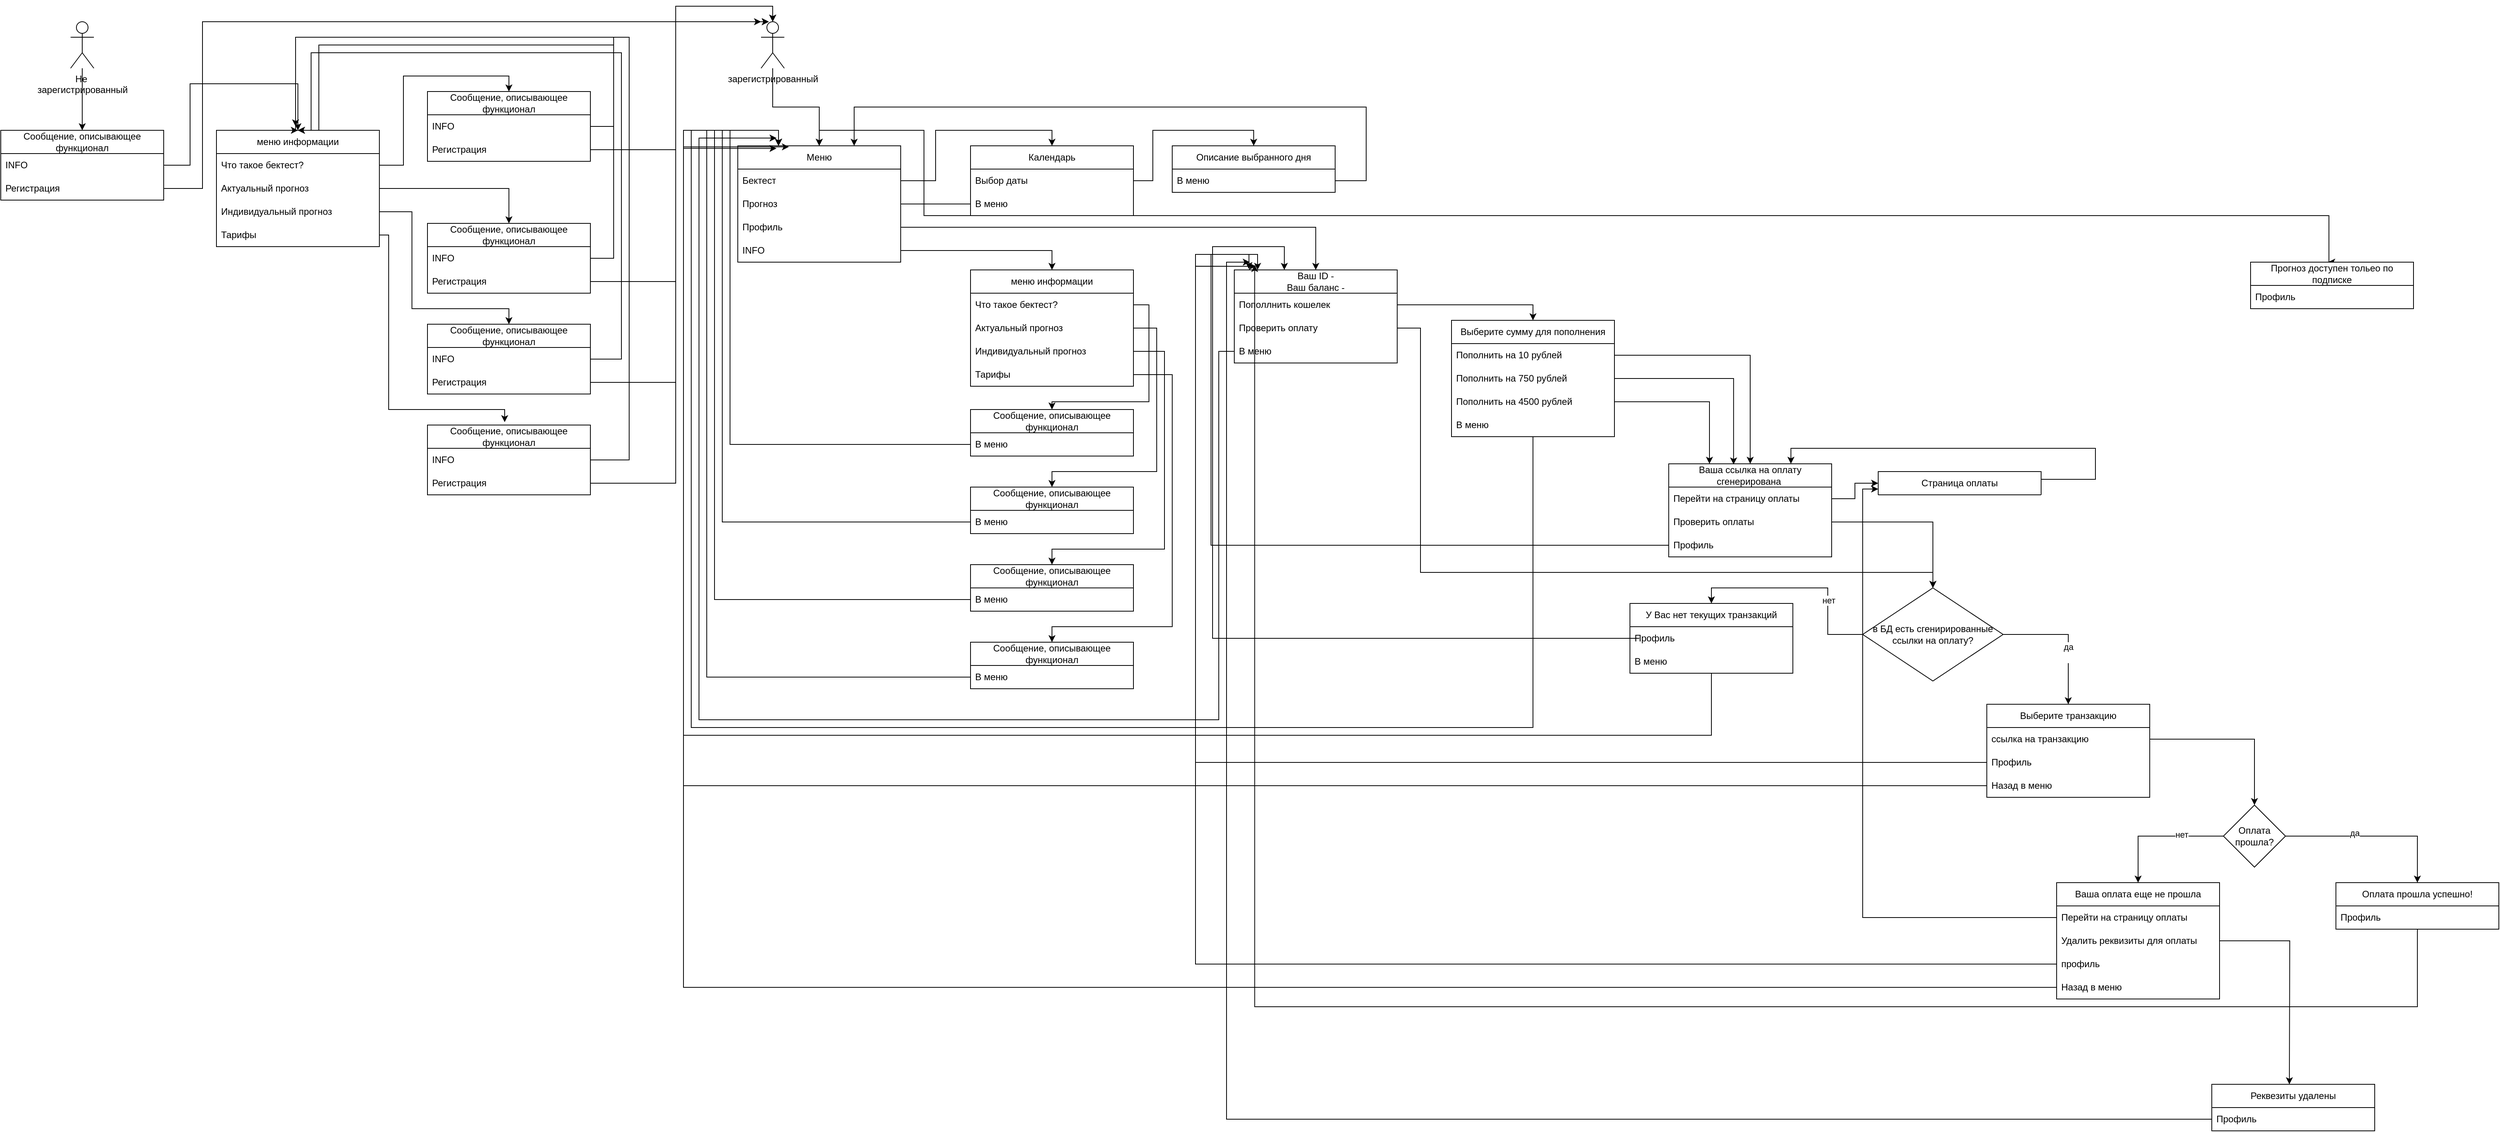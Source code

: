 <mxfile version="24.3.1" type="github" pages="2">
  <diagram name="Страница — 1" id="fpqZEvsvuHDmOJBgVJKt">
    <mxGraphModel dx="1685" dy="933" grid="1" gridSize="10" guides="1" tooltips="1" connect="1" arrows="1" fold="1" page="1" pageScale="1" pageWidth="827" pageHeight="1169" math="0" shadow="0">
      <root>
        <mxCell id="0" />
        <mxCell id="1" parent="0" />
        <mxCell id="6fjVTKOK3ZuIzF7_b7N0-1" value="Сообщение, описывающее функционал" style="swimlane;fontStyle=0;childLayout=stackLayout;horizontal=1;startSize=30;horizontalStack=0;resizeParent=1;resizeParentMax=0;resizeLast=0;collapsible=1;marginBottom=0;whiteSpace=wrap;html=1;" parent="1" vertex="1">
          <mxGeometry x="30" y="170" width="210" height="90" as="geometry">
            <mxRectangle x="40" y="40" width="170" height="40" as="alternateBounds" />
          </mxGeometry>
        </mxCell>
        <mxCell id="6fjVTKOK3ZuIzF7_b7N0-18" value="INFO" style="text;strokeColor=none;fillColor=none;align=left;verticalAlign=middle;spacingLeft=4;spacingRight=4;overflow=hidden;points=[[0,0.5],[1,0.5]];portConstraint=eastwest;rotatable=0;whiteSpace=wrap;html=1;" parent="6fjVTKOK3ZuIzF7_b7N0-1" vertex="1">
          <mxGeometry y="30" width="210" height="30" as="geometry" />
        </mxCell>
        <mxCell id="6fjVTKOK3ZuIzF7_b7N0-22" value="Регистрация" style="text;strokeColor=none;fillColor=none;align=left;verticalAlign=middle;spacingLeft=4;spacingRight=4;overflow=hidden;points=[[0,0.5],[1,0.5]];portConstraint=eastwest;rotatable=0;whiteSpace=wrap;html=1;" parent="6fjVTKOK3ZuIzF7_b7N0-1" vertex="1">
          <mxGeometry y="60" width="210" height="30" as="geometry" />
        </mxCell>
        <mxCell id="6fjVTKOK3ZuIzF7_b7N0-24" value="" style="edgeStyle=orthogonalEdgeStyle;rounded=0;orthogonalLoop=1;jettySize=auto;html=1;entryX=0.5;entryY=0;entryDx=0;entryDy=0;" parent="1" source="6fjVTKOK3ZuIzF7_b7N0-23" target="6fjVTKOK3ZuIzF7_b7N0-1" edge="1">
          <mxGeometry relative="1" as="geometry" />
        </mxCell>
        <mxCell id="6fjVTKOK3ZuIzF7_b7N0-23" value="Не&amp;nbsp;&lt;div&gt;зарегистрированный&lt;/div&gt;" style="shape=umlActor;verticalLabelPosition=bottom;verticalAlign=top;html=1;outlineConnect=0;" parent="1" vertex="1">
          <mxGeometry x="120" y="30" width="30" height="60" as="geometry" />
        </mxCell>
        <mxCell id="6fjVTKOK3ZuIzF7_b7N0-25" value="меню информации" style="swimlane;fontStyle=0;childLayout=stackLayout;horizontal=1;startSize=30;horizontalStack=0;resizeParent=1;resizeParentMax=0;resizeLast=0;collapsible=1;marginBottom=0;whiteSpace=wrap;html=1;" parent="1" vertex="1">
          <mxGeometry x="308" y="170" width="210" height="150" as="geometry">
            <mxRectangle x="40" y="40" width="170" height="40" as="alternateBounds" />
          </mxGeometry>
        </mxCell>
        <mxCell id="6fjVTKOK3ZuIzF7_b7N0-26" value="Что такое бектест?" style="text;strokeColor=none;fillColor=none;align=left;verticalAlign=middle;spacingLeft=4;spacingRight=4;overflow=hidden;points=[[0,0.5],[1,0.5]];portConstraint=eastwest;rotatable=0;whiteSpace=wrap;html=1;" parent="6fjVTKOK3ZuIzF7_b7N0-25" vertex="1">
          <mxGeometry y="30" width="210" height="30" as="geometry" />
        </mxCell>
        <mxCell id="6fjVTKOK3ZuIzF7_b7N0-27" value="Актуальный прогноз" style="text;strokeColor=none;fillColor=none;align=left;verticalAlign=middle;spacingLeft=4;spacingRight=4;overflow=hidden;points=[[0,0.5],[1,0.5]];portConstraint=eastwest;rotatable=0;whiteSpace=wrap;html=1;" parent="6fjVTKOK3ZuIzF7_b7N0-25" vertex="1">
          <mxGeometry y="60" width="210" height="30" as="geometry" />
        </mxCell>
        <mxCell id="6fjVTKOK3ZuIzF7_b7N0-30" value="Индивидуальный прогноз" style="text;strokeColor=none;fillColor=none;align=left;verticalAlign=middle;spacingLeft=4;spacingRight=4;overflow=hidden;points=[[0,0.5],[1,0.5]];portConstraint=eastwest;rotatable=0;whiteSpace=wrap;html=1;" parent="6fjVTKOK3ZuIzF7_b7N0-25" vertex="1">
          <mxGeometry y="90" width="210" height="30" as="geometry" />
        </mxCell>
        <mxCell id="6fjVTKOK3ZuIzF7_b7N0-31" value="Тарифы" style="text;strokeColor=none;fillColor=none;align=left;verticalAlign=middle;spacingLeft=4;spacingRight=4;overflow=hidden;points=[[0,0.5],[1,0.5]];portConstraint=eastwest;rotatable=0;whiteSpace=wrap;html=1;" parent="6fjVTKOK3ZuIzF7_b7N0-25" vertex="1">
          <mxGeometry y="120" width="210" height="30" as="geometry" />
        </mxCell>
        <mxCell id="6fjVTKOK3ZuIzF7_b7N0-29" value="" style="edgeStyle=orthogonalEdgeStyle;rounded=0;orthogonalLoop=1;jettySize=auto;html=1;entryX=0.5;entryY=0;entryDx=0;entryDy=0;" parent="1" source="6fjVTKOK3ZuIzF7_b7N0-18" target="6fjVTKOK3ZuIzF7_b7N0-25" edge="1">
          <mxGeometry relative="1" as="geometry">
            <Array as="points">
              <mxPoint x="274" y="215" />
              <mxPoint x="274" y="110" />
              <mxPoint x="413" y="110" />
            </Array>
          </mxGeometry>
        </mxCell>
        <mxCell id="6fjVTKOK3ZuIzF7_b7N0-32" value="Сообщение, описывающее функционал" style="swimlane;fontStyle=0;childLayout=stackLayout;horizontal=1;startSize=30;horizontalStack=0;resizeParent=1;resizeParentMax=0;resizeLast=0;collapsible=1;marginBottom=0;whiteSpace=wrap;html=1;" parent="1" vertex="1">
          <mxGeometry x="580" y="120" width="210" height="90" as="geometry">
            <mxRectangle x="40" y="40" width="170" height="40" as="alternateBounds" />
          </mxGeometry>
        </mxCell>
        <mxCell id="6fjVTKOK3ZuIzF7_b7N0-54" style="edgeStyle=orthogonalEdgeStyle;rounded=0;orthogonalLoop=1;jettySize=auto;html=1;" parent="6fjVTKOK3ZuIzF7_b7N0-32" source="6fjVTKOK3ZuIzF7_b7N0-33" edge="1">
          <mxGeometry relative="1" as="geometry">
            <mxPoint x="-170" y="45" as="targetPoint" />
            <Array as="points">
              <mxPoint x="240" y="45" />
              <mxPoint x="240" y="-70" />
              <mxPoint x="-170" y="-70" />
            </Array>
          </mxGeometry>
        </mxCell>
        <mxCell id="6fjVTKOK3ZuIzF7_b7N0-33" value="INFO" style="text;strokeColor=none;fillColor=none;align=left;verticalAlign=middle;spacingLeft=4;spacingRight=4;overflow=hidden;points=[[0,0.5],[1,0.5]];portConstraint=eastwest;rotatable=0;whiteSpace=wrap;html=1;" parent="6fjVTKOK3ZuIzF7_b7N0-32" vertex="1">
          <mxGeometry y="30" width="210" height="30" as="geometry" />
        </mxCell>
        <mxCell id="6fjVTKOK3ZuIzF7_b7N0-34" value="Регистрация" style="text;strokeColor=none;fillColor=none;align=left;verticalAlign=middle;spacingLeft=4;spacingRight=4;overflow=hidden;points=[[0,0.5],[1,0.5]];portConstraint=eastwest;rotatable=0;whiteSpace=wrap;html=1;" parent="6fjVTKOK3ZuIzF7_b7N0-32" vertex="1">
          <mxGeometry y="60" width="210" height="30" as="geometry" />
        </mxCell>
        <mxCell id="6fjVTKOK3ZuIzF7_b7N0-35" value="Сообщение, описывающее функционал" style="swimlane;fontStyle=0;childLayout=stackLayout;horizontal=1;startSize=30;horizontalStack=0;resizeParent=1;resizeParentMax=0;resizeLast=0;collapsible=1;marginBottom=0;whiteSpace=wrap;html=1;" parent="1" vertex="1">
          <mxGeometry x="580" y="290" width="210" height="90" as="geometry">
            <mxRectangle x="40" y="40" width="170" height="40" as="alternateBounds" />
          </mxGeometry>
        </mxCell>
        <mxCell id="6fjVTKOK3ZuIzF7_b7N0-36" value="INFO" style="text;strokeColor=none;fillColor=none;align=left;verticalAlign=middle;spacingLeft=4;spacingRight=4;overflow=hidden;points=[[0,0.5],[1,0.5]];portConstraint=eastwest;rotatable=0;whiteSpace=wrap;html=1;" parent="6fjVTKOK3ZuIzF7_b7N0-35" vertex="1">
          <mxGeometry y="30" width="210" height="30" as="geometry" />
        </mxCell>
        <mxCell id="6fjVTKOK3ZuIzF7_b7N0-37" value="Регистрация" style="text;strokeColor=none;fillColor=none;align=left;verticalAlign=middle;spacingLeft=4;spacingRight=4;overflow=hidden;points=[[0,0.5],[1,0.5]];portConstraint=eastwest;rotatable=0;whiteSpace=wrap;html=1;" parent="6fjVTKOK3ZuIzF7_b7N0-35" vertex="1">
          <mxGeometry y="60" width="210" height="30" as="geometry" />
        </mxCell>
        <mxCell id="6fjVTKOK3ZuIzF7_b7N0-38" value="Сообщение, описывающее функционал" style="swimlane;fontStyle=0;childLayout=stackLayout;horizontal=1;startSize=30;horizontalStack=0;resizeParent=1;resizeParentMax=0;resizeLast=0;collapsible=1;marginBottom=0;whiteSpace=wrap;html=1;" parent="1" vertex="1">
          <mxGeometry x="580" y="420" width="210" height="90" as="geometry">
            <mxRectangle x="40" y="40" width="170" height="40" as="alternateBounds" />
          </mxGeometry>
        </mxCell>
        <mxCell id="6fjVTKOK3ZuIzF7_b7N0-39" value="INFO" style="text;strokeColor=none;fillColor=none;align=left;verticalAlign=middle;spacingLeft=4;spacingRight=4;overflow=hidden;points=[[0,0.5],[1,0.5]];portConstraint=eastwest;rotatable=0;whiteSpace=wrap;html=1;" parent="6fjVTKOK3ZuIzF7_b7N0-38" vertex="1">
          <mxGeometry y="30" width="210" height="30" as="geometry" />
        </mxCell>
        <mxCell id="6fjVTKOK3ZuIzF7_b7N0-60" style="edgeStyle=orthogonalEdgeStyle;rounded=0;orthogonalLoop=1;jettySize=auto;html=1;" parent="6fjVTKOK3ZuIzF7_b7N0-38" source="6fjVTKOK3ZuIzF7_b7N0-40" edge="1">
          <mxGeometry relative="1" as="geometry">
            <mxPoint x="440" y="-390" as="targetPoint" />
            <Array as="points">
              <mxPoint x="320" y="75" />
              <mxPoint x="320" y="-390" />
            </Array>
          </mxGeometry>
        </mxCell>
        <mxCell id="6fjVTKOK3ZuIzF7_b7N0-40" value="Регистрация" style="text;strokeColor=none;fillColor=none;align=left;verticalAlign=middle;spacingLeft=4;spacingRight=4;overflow=hidden;points=[[0,0.5],[1,0.5]];portConstraint=eastwest;rotatable=0;whiteSpace=wrap;html=1;" parent="6fjVTKOK3ZuIzF7_b7N0-38" vertex="1">
          <mxGeometry y="60" width="210" height="30" as="geometry" />
        </mxCell>
        <mxCell id="6fjVTKOK3ZuIzF7_b7N0-41" value="Сообщение, описывающее функционал" style="swimlane;fontStyle=0;childLayout=stackLayout;horizontal=1;startSize=30;horizontalStack=0;resizeParent=1;resizeParentMax=0;resizeLast=0;collapsible=1;marginBottom=0;whiteSpace=wrap;html=1;" parent="1" vertex="1">
          <mxGeometry x="580" y="550" width="210" height="90" as="geometry">
            <mxRectangle x="40" y="40" width="170" height="40" as="alternateBounds" />
          </mxGeometry>
        </mxCell>
        <mxCell id="6fjVTKOK3ZuIzF7_b7N0-42" value="INFO" style="text;strokeColor=none;fillColor=none;align=left;verticalAlign=middle;spacingLeft=4;spacingRight=4;overflow=hidden;points=[[0,0.5],[1,0.5]];portConstraint=eastwest;rotatable=0;whiteSpace=wrap;html=1;" parent="6fjVTKOK3ZuIzF7_b7N0-41" vertex="1">
          <mxGeometry y="30" width="210" height="30" as="geometry" />
        </mxCell>
        <mxCell id="6fjVTKOK3ZuIzF7_b7N0-61" style="edgeStyle=orthogonalEdgeStyle;rounded=0;orthogonalLoop=1;jettySize=auto;html=1;" parent="6fjVTKOK3ZuIzF7_b7N0-41" source="6fjVTKOK3ZuIzF7_b7N0-43" edge="1">
          <mxGeometry relative="1" as="geometry">
            <mxPoint x="440" y="-520" as="targetPoint" />
            <Array as="points">
              <mxPoint x="320" y="75" />
              <mxPoint x="320" y="-520" />
            </Array>
          </mxGeometry>
        </mxCell>
        <mxCell id="6fjVTKOK3ZuIzF7_b7N0-43" value="Регистрация" style="text;strokeColor=none;fillColor=none;align=left;verticalAlign=middle;spacingLeft=4;spacingRight=4;overflow=hidden;points=[[0,0.5],[1,0.5]];portConstraint=eastwest;rotatable=0;whiteSpace=wrap;html=1;" parent="6fjVTKOK3ZuIzF7_b7N0-41" vertex="1">
          <mxGeometry y="60" width="210" height="30" as="geometry" />
        </mxCell>
        <mxCell id="6fjVTKOK3ZuIzF7_b7N0-44" value="" style="edgeStyle=orthogonalEdgeStyle;rounded=0;orthogonalLoop=1;jettySize=auto;html=1;entryX=0.5;entryY=0;entryDx=0;entryDy=0;" parent="1" source="6fjVTKOK3ZuIzF7_b7N0-26" target="6fjVTKOK3ZuIzF7_b7N0-32" edge="1">
          <mxGeometry relative="1" as="geometry" />
        </mxCell>
        <mxCell id="6fjVTKOK3ZuIzF7_b7N0-45" value="" style="edgeStyle=orthogonalEdgeStyle;rounded=0;orthogonalLoop=1;jettySize=auto;html=1;entryX=0.5;entryY=0;entryDx=0;entryDy=0;" parent="1" source="6fjVTKOK3ZuIzF7_b7N0-27" target="6fjVTKOK3ZuIzF7_b7N0-35" edge="1">
          <mxGeometry relative="1" as="geometry" />
        </mxCell>
        <mxCell id="6fjVTKOK3ZuIzF7_b7N0-46" style="edgeStyle=orthogonalEdgeStyle;rounded=0;orthogonalLoop=1;jettySize=auto;html=1;entryX=0.5;entryY=0;entryDx=0;entryDy=0;" parent="1" source="6fjVTKOK3ZuIzF7_b7N0-30" target="6fjVTKOK3ZuIzF7_b7N0-38" edge="1">
          <mxGeometry relative="1" as="geometry">
            <Array as="points">
              <mxPoint x="560" y="275" />
              <mxPoint x="560" y="400" />
              <mxPoint x="685" y="400" />
            </Array>
          </mxGeometry>
        </mxCell>
        <mxCell id="6fjVTKOK3ZuIzF7_b7N0-47" value="" style="edgeStyle=orthogonalEdgeStyle;rounded=0;orthogonalLoop=1;jettySize=auto;html=1;entryX=0.474;entryY=-0.041;entryDx=0;entryDy=0;entryPerimeter=0;" parent="1" source="6fjVTKOK3ZuIzF7_b7N0-31" target="6fjVTKOK3ZuIzF7_b7N0-41" edge="1">
          <mxGeometry relative="1" as="geometry">
            <Array as="points">
              <mxPoint x="530" y="305" />
              <mxPoint x="530" y="530" />
              <mxPoint x="680" y="530" />
            </Array>
          </mxGeometry>
        </mxCell>
        <mxCell id="6fjVTKOK3ZuIzF7_b7N0-49" style="edgeStyle=orthogonalEdgeStyle;rounded=0;orthogonalLoop=1;jettySize=auto;html=1;entryX=0.5;entryY=0;entryDx=0;entryDy=0;" parent="1" source="6fjVTKOK3ZuIzF7_b7N0-42" target="6fjVTKOK3ZuIzF7_b7N0-25" edge="1">
          <mxGeometry relative="1" as="geometry">
            <mxPoint x="410" y="160" as="targetPoint" />
            <Array as="points">
              <mxPoint x="840" y="595" />
              <mxPoint x="840" y="50" />
              <mxPoint x="410" y="50" />
              <mxPoint x="410" y="170" />
            </Array>
          </mxGeometry>
        </mxCell>
        <mxCell id="6fjVTKOK3ZuIzF7_b7N0-50" style="edgeStyle=orthogonalEdgeStyle;rounded=0;orthogonalLoop=1;jettySize=auto;html=1;entryX=0.5;entryY=0;entryDx=0;entryDy=0;exitX=1;exitY=0.5;exitDx=0;exitDy=0;" parent="1" source="6fjVTKOK3ZuIzF7_b7N0-39" target="6fjVTKOK3ZuIzF7_b7N0-25" edge="1">
          <mxGeometry relative="1" as="geometry">
            <Array as="points">
              <mxPoint x="830" y="465" />
              <mxPoint x="830" y="70" />
              <mxPoint x="430" y="70" />
              <mxPoint x="430" y="170" />
            </Array>
          </mxGeometry>
        </mxCell>
        <mxCell id="6fjVTKOK3ZuIzF7_b7N0-52" style="edgeStyle=orthogonalEdgeStyle;rounded=0;orthogonalLoop=1;jettySize=auto;html=1;entryX=0.5;entryY=0;entryDx=0;entryDy=0;" parent="1" source="6fjVTKOK3ZuIzF7_b7N0-36" target="6fjVTKOK3ZuIzF7_b7N0-25" edge="1">
          <mxGeometry relative="1" as="geometry">
            <Array as="points">
              <mxPoint x="820" y="335" />
              <mxPoint x="820" y="60" />
              <mxPoint x="440" y="60" />
              <mxPoint x="440" y="170" />
            </Array>
          </mxGeometry>
        </mxCell>
        <mxCell id="6fjVTKOK3ZuIzF7_b7N0-66" style="edgeStyle=orthogonalEdgeStyle;rounded=0;orthogonalLoop=1;jettySize=auto;html=1;entryX=0.5;entryY=0;entryDx=0;entryDy=0;" parent="1" source="6fjVTKOK3ZuIzF7_b7N0-55" target="6fjVTKOK3ZuIzF7_b7N0-62" edge="1">
          <mxGeometry relative="1" as="geometry">
            <mxPoint x="1085" y="90" as="sourcePoint" />
          </mxGeometry>
        </mxCell>
        <mxCell id="6fjVTKOK3ZuIzF7_b7N0-55" value="&lt;div&gt;зарегистрированный&lt;/div&gt;" style="shape=umlActor;verticalLabelPosition=bottom;verticalAlign=top;html=1;outlineConnect=0;" parent="1" vertex="1">
          <mxGeometry x="1010" y="30" width="30" height="60" as="geometry" />
        </mxCell>
        <mxCell id="6fjVTKOK3ZuIzF7_b7N0-57" style="edgeStyle=orthogonalEdgeStyle;rounded=0;orthogonalLoop=1;jettySize=auto;html=1;entryX=0.5;entryY=0;entryDx=0;entryDy=0;entryPerimeter=0;" parent="1" source="6fjVTKOK3ZuIzF7_b7N0-34" target="6fjVTKOK3ZuIzF7_b7N0-55" edge="1">
          <mxGeometry relative="1" as="geometry" />
        </mxCell>
        <mxCell id="6fjVTKOK3ZuIzF7_b7N0-58" style="edgeStyle=orthogonalEdgeStyle;rounded=0;orthogonalLoop=1;jettySize=auto;html=1;" parent="1" source="6fjVTKOK3ZuIzF7_b7N0-22" target="6fjVTKOK3ZuIzF7_b7N0-55" edge="1">
          <mxGeometry relative="1" as="geometry">
            <Array as="points">
              <mxPoint x="290" y="245" />
              <mxPoint x="290" y="30" />
            </Array>
          </mxGeometry>
        </mxCell>
        <mxCell id="6fjVTKOK3ZuIzF7_b7N0-59" style="edgeStyle=orthogonalEdgeStyle;rounded=0;orthogonalLoop=1;jettySize=auto;html=1;entryX=0.5;entryY=0;entryDx=0;entryDy=0;entryPerimeter=0;" parent="1" source="6fjVTKOK3ZuIzF7_b7N0-37" target="6fjVTKOK3ZuIzF7_b7N0-55" edge="1">
          <mxGeometry relative="1" as="geometry" />
        </mxCell>
        <mxCell id="6fjVTKOK3ZuIzF7_b7N0-62" value="Меню" style="swimlane;fontStyle=0;childLayout=stackLayout;horizontal=1;startSize=30;horizontalStack=0;resizeParent=1;resizeParentMax=0;resizeLast=0;collapsible=1;marginBottom=0;whiteSpace=wrap;html=1;" parent="1" vertex="1">
          <mxGeometry x="980" y="190" width="210" height="150" as="geometry">
            <mxRectangle x="40" y="40" width="170" height="40" as="alternateBounds" />
          </mxGeometry>
        </mxCell>
        <mxCell id="6fjVTKOK3ZuIzF7_b7N0-64" value="Бектест" style="text;strokeColor=none;fillColor=none;align=left;verticalAlign=middle;spacingLeft=4;spacingRight=4;overflow=hidden;points=[[0,0.5],[1,0.5]];portConstraint=eastwest;rotatable=0;whiteSpace=wrap;html=1;" parent="6fjVTKOK3ZuIzF7_b7N0-62" vertex="1">
          <mxGeometry y="30" width="210" height="30" as="geometry" />
        </mxCell>
        <mxCell id="6fjVTKOK3ZuIzF7_b7N0-185" style="edgeStyle=orthogonalEdgeStyle;rounded=0;orthogonalLoop=1;jettySize=auto;html=1;exitX=1;exitY=0.5;exitDx=0;exitDy=0;" parent="6fjVTKOK3ZuIzF7_b7N0-62" source="6fjVTKOK3ZuIzF7_b7N0-65" edge="1">
          <mxGeometry relative="1" as="geometry">
            <mxPoint x="2050" y="150" as="targetPoint" />
            <mxPoint x="230" y="80" as="sourcePoint" />
            <Array as="points">
              <mxPoint x="240" y="75" />
              <mxPoint x="240" y="90" />
              <mxPoint x="2051" y="90" />
              <mxPoint x="2051" y="150" />
            </Array>
          </mxGeometry>
        </mxCell>
        <mxCell id="6fjVTKOK3ZuIzF7_b7N0-65" value="Прогноз" style="text;strokeColor=none;fillColor=none;align=left;verticalAlign=middle;spacingLeft=4;spacingRight=4;overflow=hidden;points=[[0,0.5],[1,0.5]];portConstraint=eastwest;rotatable=0;whiteSpace=wrap;html=1;" parent="6fjVTKOK3ZuIzF7_b7N0-62" vertex="1">
          <mxGeometry y="60" width="210" height="30" as="geometry" />
        </mxCell>
        <mxCell id="6fjVTKOK3ZuIzF7_b7N0-67" value="Профиль" style="text;strokeColor=none;fillColor=none;align=left;verticalAlign=middle;spacingLeft=4;spacingRight=4;overflow=hidden;points=[[0,0.5],[1,0.5]];portConstraint=eastwest;rotatable=0;whiteSpace=wrap;html=1;" parent="6fjVTKOK3ZuIzF7_b7N0-62" vertex="1">
          <mxGeometry y="90" width="210" height="30" as="geometry" />
        </mxCell>
        <mxCell id="6fjVTKOK3ZuIzF7_b7N0-68" value="INFO" style="text;strokeColor=none;fillColor=none;align=left;verticalAlign=middle;spacingLeft=4;spacingRight=4;overflow=hidden;points=[[0,0.5],[1,0.5]];portConstraint=eastwest;rotatable=0;whiteSpace=wrap;html=1;" parent="6fjVTKOK3ZuIzF7_b7N0-62" vertex="1">
          <mxGeometry y="120" width="210" height="30" as="geometry" />
        </mxCell>
        <mxCell id="6fjVTKOK3ZuIzF7_b7N0-69" value="Календарь" style="swimlane;fontStyle=0;childLayout=stackLayout;horizontal=1;startSize=30;horizontalStack=0;resizeParent=1;resizeParentMax=0;resizeLast=0;collapsible=1;marginBottom=0;whiteSpace=wrap;html=1;" parent="1" vertex="1">
          <mxGeometry x="1280" y="190" width="210" height="90" as="geometry">
            <mxRectangle x="40" y="40" width="170" height="40" as="alternateBounds" />
          </mxGeometry>
        </mxCell>
        <mxCell id="6fjVTKOK3ZuIzF7_b7N0-70" value="Выбор даты" style="text;strokeColor=none;fillColor=none;align=left;verticalAlign=middle;spacingLeft=4;spacingRight=4;overflow=hidden;points=[[0,0.5],[1,0.5]];portConstraint=eastwest;rotatable=0;whiteSpace=wrap;html=1;" parent="6fjVTKOK3ZuIzF7_b7N0-69" vertex="1">
          <mxGeometry y="30" width="210" height="30" as="geometry" />
        </mxCell>
        <mxCell id="6fjVTKOK3ZuIzF7_b7N0-76" value="В меню" style="text;strokeColor=none;fillColor=none;align=left;verticalAlign=middle;spacingLeft=4;spacingRight=4;overflow=hidden;points=[[0,0.5],[1,0.5]];portConstraint=eastwest;rotatable=0;whiteSpace=wrap;html=1;" parent="6fjVTKOK3ZuIzF7_b7N0-69" vertex="1">
          <mxGeometry y="60" width="210" height="30" as="geometry" />
        </mxCell>
        <mxCell id="6fjVTKOK3ZuIzF7_b7N0-74" value="Описание выбранного дня" style="swimlane;fontStyle=0;childLayout=stackLayout;horizontal=1;startSize=30;horizontalStack=0;resizeParent=1;resizeParentMax=0;resizeLast=0;collapsible=1;marginBottom=0;whiteSpace=wrap;html=1;" parent="1" vertex="1">
          <mxGeometry x="1540" y="190" width="210" height="60" as="geometry">
            <mxRectangle x="40" y="40" width="170" height="40" as="alternateBounds" />
          </mxGeometry>
        </mxCell>
        <mxCell id="6fjVTKOK3ZuIzF7_b7N0-75" value="В меню" style="text;strokeColor=none;fillColor=none;align=left;verticalAlign=middle;spacingLeft=4;spacingRight=4;overflow=hidden;points=[[0,0.5],[1,0.5]];portConstraint=eastwest;rotatable=0;whiteSpace=wrap;html=1;" parent="6fjVTKOK3ZuIzF7_b7N0-74" vertex="1">
          <mxGeometry y="30" width="210" height="30" as="geometry" />
        </mxCell>
        <mxCell id="6fjVTKOK3ZuIzF7_b7N0-77" style="edgeStyle=orthogonalEdgeStyle;rounded=0;orthogonalLoop=1;jettySize=auto;html=1;entryX=0.5;entryY=0;entryDx=0;entryDy=0;" parent="1" source="6fjVTKOK3ZuIzF7_b7N0-64" target="6fjVTKOK3ZuIzF7_b7N0-69" edge="1">
          <mxGeometry relative="1" as="geometry" />
        </mxCell>
        <mxCell id="6fjVTKOK3ZuIzF7_b7N0-78" style="edgeStyle=orthogonalEdgeStyle;rounded=0;orthogonalLoop=1;jettySize=auto;html=1;entryX=0.5;entryY=0;entryDx=0;entryDy=0;" parent="1" source="6fjVTKOK3ZuIzF7_b7N0-70" target="6fjVTKOK3ZuIzF7_b7N0-74" edge="1">
          <mxGeometry relative="1" as="geometry" />
        </mxCell>
        <mxCell id="6fjVTKOK3ZuIzF7_b7N0-79" style="edgeStyle=orthogonalEdgeStyle;rounded=0;orthogonalLoop=1;jettySize=auto;html=1;entryX=0.5;entryY=0;entryDx=0;entryDy=0;" parent="1" source="6fjVTKOK3ZuIzF7_b7N0-76" target="6fjVTKOK3ZuIzF7_b7N0-62" edge="1">
          <mxGeometry relative="1" as="geometry">
            <Array as="points">
              <mxPoint x="1220" y="265" />
              <mxPoint x="1220" y="170" />
              <mxPoint x="1085" y="170" />
            </Array>
          </mxGeometry>
        </mxCell>
        <mxCell id="6fjVTKOK3ZuIzF7_b7N0-80" style="edgeStyle=orthogonalEdgeStyle;rounded=0;orthogonalLoop=1;jettySize=auto;html=1;" parent="1" source="6fjVTKOK3ZuIzF7_b7N0-75" edge="1">
          <mxGeometry relative="1" as="geometry">
            <mxPoint x="1130" y="190" as="targetPoint" />
            <Array as="points">
              <mxPoint x="1790" y="235" />
              <mxPoint x="1790" y="140" />
              <mxPoint x="1130" y="140" />
              <mxPoint x="1130" y="190" />
            </Array>
          </mxGeometry>
        </mxCell>
        <mxCell id="6fjVTKOK3ZuIzF7_b7N0-81" value="меню информации" style="swimlane;fontStyle=0;childLayout=stackLayout;horizontal=1;startSize=30;horizontalStack=0;resizeParent=1;resizeParentMax=0;resizeLast=0;collapsible=1;marginBottom=0;whiteSpace=wrap;html=1;" parent="1" vertex="1">
          <mxGeometry x="1280" y="350" width="210" height="150" as="geometry">
            <mxRectangle x="40" y="40" width="170" height="40" as="alternateBounds" />
          </mxGeometry>
        </mxCell>
        <mxCell id="6fjVTKOK3ZuIzF7_b7N0-82" value="Что такое бектест?" style="text;strokeColor=none;fillColor=none;align=left;verticalAlign=middle;spacingLeft=4;spacingRight=4;overflow=hidden;points=[[0,0.5],[1,0.5]];portConstraint=eastwest;rotatable=0;whiteSpace=wrap;html=1;" parent="6fjVTKOK3ZuIzF7_b7N0-81" vertex="1">
          <mxGeometry y="30" width="210" height="30" as="geometry" />
        </mxCell>
        <mxCell id="6fjVTKOK3ZuIzF7_b7N0-83" value="Актуальный прогноз" style="text;strokeColor=none;fillColor=none;align=left;verticalAlign=middle;spacingLeft=4;spacingRight=4;overflow=hidden;points=[[0,0.5],[1,0.5]];portConstraint=eastwest;rotatable=0;whiteSpace=wrap;html=1;" parent="6fjVTKOK3ZuIzF7_b7N0-81" vertex="1">
          <mxGeometry y="60" width="210" height="30" as="geometry" />
        </mxCell>
        <mxCell id="6fjVTKOK3ZuIzF7_b7N0-84" value="Индивидуальный прогноз" style="text;strokeColor=none;fillColor=none;align=left;verticalAlign=middle;spacingLeft=4;spacingRight=4;overflow=hidden;points=[[0,0.5],[1,0.5]];portConstraint=eastwest;rotatable=0;whiteSpace=wrap;html=1;" parent="6fjVTKOK3ZuIzF7_b7N0-81" vertex="1">
          <mxGeometry y="90" width="210" height="30" as="geometry" />
        </mxCell>
        <mxCell id="6fjVTKOK3ZuIzF7_b7N0-85" value="Тарифы" style="text;strokeColor=none;fillColor=none;align=left;verticalAlign=middle;spacingLeft=4;spacingRight=4;overflow=hidden;points=[[0,0.5],[1,0.5]];portConstraint=eastwest;rotatable=0;whiteSpace=wrap;html=1;" parent="6fjVTKOK3ZuIzF7_b7N0-81" vertex="1">
          <mxGeometry y="120" width="210" height="30" as="geometry" />
        </mxCell>
        <mxCell id="6fjVTKOK3ZuIzF7_b7N0-86" style="edgeStyle=orthogonalEdgeStyle;rounded=0;orthogonalLoop=1;jettySize=auto;html=1;entryX=0.5;entryY=0;entryDx=0;entryDy=0;" parent="1" source="6fjVTKOK3ZuIzF7_b7N0-68" target="6fjVTKOK3ZuIzF7_b7N0-81" edge="1">
          <mxGeometry relative="1" as="geometry" />
        </mxCell>
        <mxCell id="6fjVTKOK3ZuIzF7_b7N0-87" value="Сообщение, описывающее функционал" style="swimlane;fontStyle=0;childLayout=stackLayout;horizontal=1;startSize=30;horizontalStack=0;resizeParent=1;resizeParentMax=0;resizeLast=0;collapsible=1;marginBottom=0;whiteSpace=wrap;html=1;" parent="1" vertex="1">
          <mxGeometry x="1280" y="530" width="210" height="60" as="geometry">
            <mxRectangle x="40" y="40" width="170" height="40" as="alternateBounds" />
          </mxGeometry>
        </mxCell>
        <mxCell id="6fjVTKOK3ZuIzF7_b7N0-89" value="В меню" style="text;strokeColor=none;fillColor=none;align=left;verticalAlign=middle;spacingLeft=4;spacingRight=4;overflow=hidden;points=[[0,0.5],[1,0.5]];portConstraint=eastwest;rotatable=0;whiteSpace=wrap;html=1;" parent="6fjVTKOK3ZuIzF7_b7N0-87" vertex="1">
          <mxGeometry y="30" width="210" height="30" as="geometry" />
        </mxCell>
        <mxCell id="6fjVTKOK3ZuIzF7_b7N0-91" value="Сообщение, описывающее функционал" style="swimlane;fontStyle=0;childLayout=stackLayout;horizontal=1;startSize=30;horizontalStack=0;resizeParent=1;resizeParentMax=0;resizeLast=0;collapsible=1;marginBottom=0;whiteSpace=wrap;html=1;" parent="1" vertex="1">
          <mxGeometry x="1280" y="630" width="210" height="60" as="geometry">
            <mxRectangle x="40" y="40" width="170" height="40" as="alternateBounds" />
          </mxGeometry>
        </mxCell>
        <mxCell id="6fjVTKOK3ZuIzF7_b7N0-92" value="В меню" style="text;strokeColor=none;fillColor=none;align=left;verticalAlign=middle;spacingLeft=4;spacingRight=4;overflow=hidden;points=[[0,0.5],[1,0.5]];portConstraint=eastwest;rotatable=0;whiteSpace=wrap;html=1;" parent="6fjVTKOK3ZuIzF7_b7N0-91" vertex="1">
          <mxGeometry y="30" width="210" height="30" as="geometry" />
        </mxCell>
        <mxCell id="6fjVTKOK3ZuIzF7_b7N0-94" value="Сообщение, описывающее функционал" style="swimlane;fontStyle=0;childLayout=stackLayout;horizontal=1;startSize=30;horizontalStack=0;resizeParent=1;resizeParentMax=0;resizeLast=0;collapsible=1;marginBottom=0;whiteSpace=wrap;html=1;" parent="1" vertex="1">
          <mxGeometry x="1280" y="730" width="210" height="60" as="geometry">
            <mxRectangle x="40" y="40" width="170" height="40" as="alternateBounds" />
          </mxGeometry>
        </mxCell>
        <mxCell id="6fjVTKOK3ZuIzF7_b7N0-95" value="В меню" style="text;strokeColor=none;fillColor=none;align=left;verticalAlign=middle;spacingLeft=4;spacingRight=4;overflow=hidden;points=[[0,0.5],[1,0.5]];portConstraint=eastwest;rotatable=0;whiteSpace=wrap;html=1;" parent="6fjVTKOK3ZuIzF7_b7N0-94" vertex="1">
          <mxGeometry y="30" width="210" height="30" as="geometry" />
        </mxCell>
        <mxCell id="6fjVTKOK3ZuIzF7_b7N0-98" value="Сообщение, описывающее функционал" style="swimlane;fontStyle=0;childLayout=stackLayout;horizontal=1;startSize=30;horizontalStack=0;resizeParent=1;resizeParentMax=0;resizeLast=0;collapsible=1;marginBottom=0;whiteSpace=wrap;html=1;" parent="1" vertex="1">
          <mxGeometry x="1280" y="830" width="210" height="60" as="geometry">
            <mxRectangle x="40" y="40" width="170" height="40" as="alternateBounds" />
          </mxGeometry>
        </mxCell>
        <mxCell id="6fjVTKOK3ZuIzF7_b7N0-99" value="В меню" style="text;strokeColor=none;fillColor=none;align=left;verticalAlign=middle;spacingLeft=4;spacingRight=4;overflow=hidden;points=[[0,0.5],[1,0.5]];portConstraint=eastwest;rotatable=0;whiteSpace=wrap;html=1;" parent="6fjVTKOK3ZuIzF7_b7N0-98" vertex="1">
          <mxGeometry y="30" width="210" height="30" as="geometry" />
        </mxCell>
        <mxCell id="6fjVTKOK3ZuIzF7_b7N0-102" style="edgeStyle=orthogonalEdgeStyle;rounded=0;orthogonalLoop=1;jettySize=auto;html=1;entryX=0.5;entryY=0;entryDx=0;entryDy=0;" parent="1" source="6fjVTKOK3ZuIzF7_b7N0-82" target="6fjVTKOK3ZuIzF7_b7N0-87" edge="1">
          <mxGeometry relative="1" as="geometry">
            <Array as="points">
              <mxPoint x="1510" y="395" />
              <mxPoint x="1510" y="520" />
              <mxPoint x="1385" y="520" />
            </Array>
          </mxGeometry>
        </mxCell>
        <mxCell id="6fjVTKOK3ZuIzF7_b7N0-103" style="edgeStyle=orthogonalEdgeStyle;rounded=0;orthogonalLoop=1;jettySize=auto;html=1;entryX=0.5;entryY=0;entryDx=0;entryDy=0;" parent="1" source="6fjVTKOK3ZuIzF7_b7N0-83" target="6fjVTKOK3ZuIzF7_b7N0-91" edge="1">
          <mxGeometry relative="1" as="geometry">
            <Array as="points">
              <mxPoint x="1520" y="425" />
              <mxPoint x="1520" y="610" />
              <mxPoint x="1385" y="610" />
            </Array>
          </mxGeometry>
        </mxCell>
        <mxCell id="6fjVTKOK3ZuIzF7_b7N0-104" style="edgeStyle=orthogonalEdgeStyle;rounded=0;orthogonalLoop=1;jettySize=auto;html=1;entryX=0.5;entryY=0;entryDx=0;entryDy=0;" parent="1" source="6fjVTKOK3ZuIzF7_b7N0-84" target="6fjVTKOK3ZuIzF7_b7N0-94" edge="1">
          <mxGeometry relative="1" as="geometry">
            <Array as="points">
              <mxPoint x="1530" y="455" />
              <mxPoint x="1530" y="710" />
              <mxPoint x="1385" y="710" />
            </Array>
          </mxGeometry>
        </mxCell>
        <mxCell id="6fjVTKOK3ZuIzF7_b7N0-105" style="edgeStyle=orthogonalEdgeStyle;rounded=0;orthogonalLoop=1;jettySize=auto;html=1;entryX=0.5;entryY=0;entryDx=0;entryDy=0;" parent="1" source="6fjVTKOK3ZuIzF7_b7N0-85" target="6fjVTKOK3ZuIzF7_b7N0-98" edge="1">
          <mxGeometry relative="1" as="geometry">
            <Array as="points">
              <mxPoint x="1540" y="485" />
              <mxPoint x="1540" y="810" />
              <mxPoint x="1385" y="810" />
            </Array>
          </mxGeometry>
        </mxCell>
        <mxCell id="6fjVTKOK3ZuIzF7_b7N0-106" style="edgeStyle=orthogonalEdgeStyle;rounded=0;orthogonalLoop=1;jettySize=auto;html=1;entryX=0.25;entryY=0;entryDx=0;entryDy=0;" parent="1" source="6fjVTKOK3ZuIzF7_b7N0-99" target="6fjVTKOK3ZuIzF7_b7N0-62" edge="1">
          <mxGeometry relative="1" as="geometry">
            <Array as="points">
              <mxPoint x="940" y="875" />
              <mxPoint x="940" y="170" />
              <mxPoint x="1033" y="170" />
            </Array>
          </mxGeometry>
        </mxCell>
        <mxCell id="6fjVTKOK3ZuIzF7_b7N0-107" style="edgeStyle=orthogonalEdgeStyle;rounded=0;orthogonalLoop=1;jettySize=auto;html=1;entryX=0.25;entryY=0;entryDx=0;entryDy=0;" parent="1" source="6fjVTKOK3ZuIzF7_b7N0-95" target="6fjVTKOK3ZuIzF7_b7N0-62" edge="1">
          <mxGeometry relative="1" as="geometry">
            <Array as="points">
              <mxPoint x="950" y="775" />
              <mxPoint x="950" y="170" />
              <mxPoint x="1033" y="170" />
            </Array>
          </mxGeometry>
        </mxCell>
        <mxCell id="6fjVTKOK3ZuIzF7_b7N0-108" style="edgeStyle=orthogonalEdgeStyle;rounded=0;orthogonalLoop=1;jettySize=auto;html=1;entryX=0.25;entryY=0;entryDx=0;entryDy=0;" parent="1" source="6fjVTKOK3ZuIzF7_b7N0-92" target="6fjVTKOK3ZuIzF7_b7N0-62" edge="1">
          <mxGeometry relative="1" as="geometry">
            <Array as="points">
              <mxPoint x="960" y="675" />
              <mxPoint x="960" y="170" />
              <mxPoint x="1033" y="170" />
            </Array>
          </mxGeometry>
        </mxCell>
        <mxCell id="6fjVTKOK3ZuIzF7_b7N0-109" style="edgeStyle=orthogonalEdgeStyle;rounded=0;orthogonalLoop=1;jettySize=auto;html=1;entryX=0.25;entryY=0;entryDx=0;entryDy=0;" parent="1" source="6fjVTKOK3ZuIzF7_b7N0-89" target="6fjVTKOK3ZuIzF7_b7N0-62" edge="1">
          <mxGeometry relative="1" as="geometry">
            <Array as="points">
              <mxPoint x="970" y="575" />
              <mxPoint x="970" y="170" />
              <mxPoint x="1033" y="170" />
            </Array>
          </mxGeometry>
        </mxCell>
        <mxCell id="6fjVTKOK3ZuIzF7_b7N0-110" value="Ваш ID -&lt;br&gt;Ваш баланс -" style="swimlane;fontStyle=0;childLayout=stackLayout;horizontal=1;startSize=30;horizontalStack=0;resizeParent=1;resizeParentMax=0;resizeLast=0;collapsible=1;marginBottom=0;whiteSpace=wrap;html=1;" parent="1" vertex="1">
          <mxGeometry x="1620" y="350" width="210" height="120" as="geometry">
            <mxRectangle x="40" y="40" width="170" height="40" as="alternateBounds" />
          </mxGeometry>
        </mxCell>
        <mxCell id="6fjVTKOK3ZuIzF7_b7N0-111" value="Пополлнить кошелек" style="text;strokeColor=none;fillColor=none;align=left;verticalAlign=middle;spacingLeft=4;spacingRight=4;overflow=hidden;points=[[0,0.5],[1,0.5]];portConstraint=eastwest;rotatable=0;whiteSpace=wrap;html=1;" parent="6fjVTKOK3ZuIzF7_b7N0-110" vertex="1">
          <mxGeometry y="30" width="210" height="30" as="geometry" />
        </mxCell>
        <mxCell id="6fjVTKOK3ZuIzF7_b7N0-113" value="Проверить оплату" style="text;strokeColor=none;fillColor=none;align=left;verticalAlign=middle;spacingLeft=4;spacingRight=4;overflow=hidden;points=[[0,0.5],[1,0.5]];portConstraint=eastwest;rotatable=0;whiteSpace=wrap;html=1;" parent="6fjVTKOK3ZuIzF7_b7N0-110" vertex="1">
          <mxGeometry y="60" width="210" height="30" as="geometry" />
        </mxCell>
        <mxCell id="6fjVTKOK3ZuIzF7_b7N0-116" style="edgeStyle=orthogonalEdgeStyle;rounded=0;orthogonalLoop=1;jettySize=auto;html=1;exitX=0;exitY=0.5;exitDx=0;exitDy=0;" parent="6fjVTKOK3ZuIzF7_b7N0-110" source="6fjVTKOK3ZuIzF7_b7N0-114" edge="1">
          <mxGeometry relative="1" as="geometry">
            <mxPoint x="-590" y="-170" as="targetPoint" />
            <Array as="points">
              <mxPoint x="-20" y="105" />
              <mxPoint x="-20" y="580" />
              <mxPoint x="-690" y="580" />
              <mxPoint x="-690" y="-170" />
            </Array>
          </mxGeometry>
        </mxCell>
        <mxCell id="6fjVTKOK3ZuIzF7_b7N0-114" value="В меню" style="text;strokeColor=none;fillColor=none;align=left;verticalAlign=middle;spacingLeft=4;spacingRight=4;overflow=hidden;points=[[0,0.5],[1,0.5]];portConstraint=eastwest;rotatable=0;whiteSpace=wrap;html=1;" parent="6fjVTKOK3ZuIzF7_b7N0-110" vertex="1">
          <mxGeometry y="90" width="210" height="30" as="geometry" />
        </mxCell>
        <mxCell id="6fjVTKOK3ZuIzF7_b7N0-115" style="edgeStyle=orthogonalEdgeStyle;rounded=0;orthogonalLoop=1;jettySize=auto;html=1;entryX=0.5;entryY=0;entryDx=0;entryDy=0;" parent="1" source="6fjVTKOK3ZuIzF7_b7N0-67" target="6fjVTKOK3ZuIzF7_b7N0-110" edge="1">
          <mxGeometry relative="1" as="geometry" />
        </mxCell>
        <mxCell id="6fjVTKOK3ZuIzF7_b7N0-117" value="Выберите сумму для пополнения" style="swimlane;fontStyle=0;childLayout=stackLayout;horizontal=1;startSize=30;horizontalStack=0;resizeParent=1;resizeParentMax=0;resizeLast=0;collapsible=1;marginBottom=0;whiteSpace=wrap;html=1;" parent="1" vertex="1">
          <mxGeometry x="1900" y="415" width="210" height="150" as="geometry">
            <mxRectangle x="40" y="40" width="170" height="40" as="alternateBounds" />
          </mxGeometry>
        </mxCell>
        <mxCell id="6fjVTKOK3ZuIzF7_b7N0-118" value="Пополнить на 10 рублей" style="text;strokeColor=none;fillColor=none;align=left;verticalAlign=middle;spacingLeft=4;spacingRight=4;overflow=hidden;points=[[0,0.5],[1,0.5]];portConstraint=eastwest;rotatable=0;whiteSpace=wrap;html=1;" parent="6fjVTKOK3ZuIzF7_b7N0-117" vertex="1">
          <mxGeometry y="30" width="210" height="30" as="geometry" />
        </mxCell>
        <mxCell id="6fjVTKOK3ZuIzF7_b7N0-119" value="Пополнить на 750 рублей" style="text;strokeColor=none;fillColor=none;align=left;verticalAlign=middle;spacingLeft=4;spacingRight=4;overflow=hidden;points=[[0,0.5],[1,0.5]];portConstraint=eastwest;rotatable=0;whiteSpace=wrap;html=1;" parent="6fjVTKOK3ZuIzF7_b7N0-117" vertex="1">
          <mxGeometry y="60" width="210" height="30" as="geometry" />
        </mxCell>
        <mxCell id="6fjVTKOK3ZuIzF7_b7N0-121" value="Пополнить на 4500 рублей" style="text;strokeColor=none;fillColor=none;align=left;verticalAlign=middle;spacingLeft=4;spacingRight=4;overflow=hidden;points=[[0,0.5],[1,0.5]];portConstraint=eastwest;rotatable=0;whiteSpace=wrap;html=1;" parent="6fjVTKOK3ZuIzF7_b7N0-117" vertex="1">
          <mxGeometry y="90" width="210" height="30" as="geometry" />
        </mxCell>
        <mxCell id="6fjVTKOK3ZuIzF7_b7N0-123" value="В меню" style="text;strokeColor=none;fillColor=none;align=left;verticalAlign=middle;spacingLeft=4;spacingRight=4;overflow=hidden;points=[[0,0.5],[1,0.5]];portConstraint=eastwest;rotatable=0;whiteSpace=wrap;html=1;" parent="6fjVTKOK3ZuIzF7_b7N0-117" vertex="1">
          <mxGeometry y="120" width="210" height="30" as="geometry" />
        </mxCell>
        <mxCell id="6fjVTKOK3ZuIzF7_b7N0-122" style="edgeStyle=orthogonalEdgeStyle;rounded=0;orthogonalLoop=1;jettySize=auto;html=1;entryX=0.5;entryY=0;entryDx=0;entryDy=0;" parent="1" source="6fjVTKOK3ZuIzF7_b7N0-111" target="6fjVTKOK3ZuIzF7_b7N0-117" edge="1">
          <mxGeometry relative="1" as="geometry" />
        </mxCell>
        <mxCell id="6fjVTKOK3ZuIzF7_b7N0-124" style="edgeStyle=orthogonalEdgeStyle;rounded=0;orthogonalLoop=1;jettySize=auto;html=1;entryX=0.25;entryY=0;entryDx=0;entryDy=0;" parent="1" source="6fjVTKOK3ZuIzF7_b7N0-123" target="6fjVTKOK3ZuIzF7_b7N0-62" edge="1">
          <mxGeometry relative="1" as="geometry">
            <Array as="points">
              <mxPoint x="2005" y="940" />
              <mxPoint x="920" y="940" />
              <mxPoint x="920" y="170" />
              <mxPoint x="1032" y="170" />
            </Array>
          </mxGeometry>
        </mxCell>
        <mxCell id="6fjVTKOK3ZuIzF7_b7N0-125" value="Ваша ссылка на оплату сгенерирована&amp;nbsp;" style="swimlane;fontStyle=0;childLayout=stackLayout;horizontal=1;startSize=30;horizontalStack=0;resizeParent=1;resizeParentMax=0;resizeLast=0;collapsible=1;marginBottom=0;whiteSpace=wrap;html=1;" parent="1" vertex="1">
          <mxGeometry x="2180" y="600" width="210" height="120" as="geometry">
            <mxRectangle x="40" y="40" width="170" height="40" as="alternateBounds" />
          </mxGeometry>
        </mxCell>
        <mxCell id="6fjVTKOK3ZuIzF7_b7N0-126" value="Перейти на страницу оплаты" style="text;strokeColor=none;fillColor=none;align=left;verticalAlign=middle;spacingLeft=4;spacingRight=4;overflow=hidden;points=[[0,0.5],[1,0.5]];portConstraint=eastwest;rotatable=0;whiteSpace=wrap;html=1;" parent="6fjVTKOK3ZuIzF7_b7N0-125" vertex="1">
          <mxGeometry y="30" width="210" height="30" as="geometry" />
        </mxCell>
        <mxCell id="6fjVTKOK3ZuIzF7_b7N0-127" value="Проверить оплаты" style="text;strokeColor=none;fillColor=none;align=left;verticalAlign=middle;spacingLeft=4;spacingRight=4;overflow=hidden;points=[[0,0.5],[1,0.5]];portConstraint=eastwest;rotatable=0;whiteSpace=wrap;html=1;" parent="6fjVTKOK3ZuIzF7_b7N0-125" vertex="1">
          <mxGeometry y="60" width="210" height="30" as="geometry" />
        </mxCell>
        <mxCell id="6fjVTKOK3ZuIzF7_b7N0-128" value="Профиль" style="text;strokeColor=none;fillColor=none;align=left;verticalAlign=middle;spacingLeft=4;spacingRight=4;overflow=hidden;points=[[0,0.5],[1,0.5]];portConstraint=eastwest;rotatable=0;whiteSpace=wrap;html=1;" parent="6fjVTKOK3ZuIzF7_b7N0-125" vertex="1">
          <mxGeometry y="90" width="210" height="30" as="geometry" />
        </mxCell>
        <mxCell id="6fjVTKOK3ZuIzF7_b7N0-130" style="edgeStyle=orthogonalEdgeStyle;rounded=0;orthogonalLoop=1;jettySize=auto;html=1;entryX=0.5;entryY=0;entryDx=0;entryDy=0;" parent="1" source="6fjVTKOK3ZuIzF7_b7N0-118" target="6fjVTKOK3ZuIzF7_b7N0-125" edge="1">
          <mxGeometry relative="1" as="geometry" />
        </mxCell>
        <mxCell id="6fjVTKOK3ZuIzF7_b7N0-131" style="edgeStyle=orthogonalEdgeStyle;rounded=0;orthogonalLoop=1;jettySize=auto;html=1;entryX=0.398;entryY=0.007;entryDx=0;entryDy=0;entryPerimeter=0;" parent="1" source="6fjVTKOK3ZuIzF7_b7N0-119" target="6fjVTKOK3ZuIzF7_b7N0-125" edge="1">
          <mxGeometry relative="1" as="geometry" />
        </mxCell>
        <mxCell id="6fjVTKOK3ZuIzF7_b7N0-132" style="edgeStyle=orthogonalEdgeStyle;rounded=0;orthogonalLoop=1;jettySize=auto;html=1;entryX=0.25;entryY=0;entryDx=0;entryDy=0;" parent="1" source="6fjVTKOK3ZuIzF7_b7N0-121" target="6fjVTKOK3ZuIzF7_b7N0-125" edge="1">
          <mxGeometry relative="1" as="geometry">
            <Array as="points">
              <mxPoint x="2232" y="520" />
            </Array>
          </mxGeometry>
        </mxCell>
        <mxCell id="6fjVTKOK3ZuIzF7_b7N0-133" style="edgeStyle=orthogonalEdgeStyle;rounded=0;orthogonalLoop=1;jettySize=auto;html=1;entryX=0.143;entryY=0;entryDx=0;entryDy=0;entryPerimeter=0;" parent="1" source="6fjVTKOK3ZuIzF7_b7N0-128" target="6fjVTKOK3ZuIzF7_b7N0-110" edge="1">
          <mxGeometry relative="1" as="geometry">
            <Array as="points">
              <mxPoint x="1590" y="705" />
              <mxPoint x="1590" y="330" />
              <mxPoint x="1650" y="330" />
            </Array>
          </mxGeometry>
        </mxCell>
        <mxCell id="6fjVTKOK3ZuIzF7_b7N0-139" style="edgeStyle=orthogonalEdgeStyle;rounded=0;orthogonalLoop=1;jettySize=auto;html=1;entryX=0.75;entryY=0;entryDx=0;entryDy=0;exitX=1;exitY=0.5;exitDx=0;exitDy=0;" parent="1" source="6fjVTKOK3ZuIzF7_b7N0-134" target="6fjVTKOK3ZuIzF7_b7N0-125" edge="1">
          <mxGeometry relative="1" as="geometry">
            <Array as="points">
              <mxPoint x="2660" y="620" />
              <mxPoint x="2730" y="620" />
              <mxPoint x="2730" y="580" />
              <mxPoint x="2338" y="580" />
            </Array>
          </mxGeometry>
        </mxCell>
        <mxCell id="6fjVTKOK3ZuIzF7_b7N0-134" value="Страница оплаты" style="swimlane;fontStyle=0;childLayout=stackLayout;horizontal=1;startSize=30;horizontalStack=0;resizeParent=1;resizeParentMax=0;resizeLast=0;collapsible=1;marginBottom=0;whiteSpace=wrap;html=1;" parent="1" vertex="1">
          <mxGeometry x="2450" y="610" width="210" height="30" as="geometry">
            <mxRectangle x="40" y="40" width="170" height="40" as="alternateBounds" />
          </mxGeometry>
        </mxCell>
        <mxCell id="6fjVTKOK3ZuIzF7_b7N0-138" style="edgeStyle=orthogonalEdgeStyle;rounded=0;orthogonalLoop=1;jettySize=auto;html=1;" parent="1" source="6fjVTKOK3ZuIzF7_b7N0-126" target="6fjVTKOK3ZuIzF7_b7N0-134" edge="1">
          <mxGeometry relative="1" as="geometry" />
        </mxCell>
        <mxCell id="6fjVTKOK3ZuIzF7_b7N0-140" value="Выберите транзакцию" style="swimlane;fontStyle=0;childLayout=stackLayout;horizontal=1;startSize=30;horizontalStack=0;resizeParent=1;resizeParentMax=0;resizeLast=0;collapsible=1;marginBottom=0;whiteSpace=wrap;html=1;" parent="1" vertex="1">
          <mxGeometry x="2590" y="910" width="210" height="120" as="geometry">
            <mxRectangle x="40" y="40" width="170" height="40" as="alternateBounds" />
          </mxGeometry>
        </mxCell>
        <mxCell id="6fjVTKOK3ZuIzF7_b7N0-141" value="ссылка на транзакцию" style="text;strokeColor=none;fillColor=none;align=left;verticalAlign=middle;spacingLeft=4;spacingRight=4;overflow=hidden;points=[[0,0.5],[1,0.5]];portConstraint=eastwest;rotatable=0;whiteSpace=wrap;html=1;" parent="6fjVTKOK3ZuIzF7_b7N0-140" vertex="1">
          <mxGeometry y="30" width="210" height="30" as="geometry" />
        </mxCell>
        <mxCell id="6fjVTKOK3ZuIzF7_b7N0-142" value="Профиль" style="text;strokeColor=none;fillColor=none;align=left;verticalAlign=middle;spacingLeft=4;spacingRight=4;overflow=hidden;points=[[0,0.5],[1,0.5]];portConstraint=eastwest;rotatable=0;whiteSpace=wrap;html=1;" parent="6fjVTKOK3ZuIzF7_b7N0-140" vertex="1">
          <mxGeometry y="60" width="210" height="30" as="geometry" />
        </mxCell>
        <mxCell id="6fjVTKOK3ZuIzF7_b7N0-143" value="Назад в меню" style="text;strokeColor=none;fillColor=none;align=left;verticalAlign=middle;spacingLeft=4;spacingRight=4;overflow=hidden;points=[[0,0.5],[1,0.5]];portConstraint=eastwest;rotatable=0;whiteSpace=wrap;html=1;" parent="6fjVTKOK3ZuIzF7_b7N0-140" vertex="1">
          <mxGeometry y="90" width="210" height="30" as="geometry" />
        </mxCell>
        <mxCell id="6fjVTKOK3ZuIzF7_b7N0-144" style="edgeStyle=orthogonalEdgeStyle;rounded=0;orthogonalLoop=1;jettySize=auto;html=1;entryX=0.5;entryY=0;entryDx=0;entryDy=0;" parent="1" source="6fjVTKOK3ZuIzF7_b7N0-127" target="6fjVTKOK3ZuIzF7_b7N0-145" edge="1">
          <mxGeometry relative="1" as="geometry" />
        </mxCell>
        <mxCell id="6fjVTKOK3ZuIzF7_b7N0-152" style="edgeStyle=orthogonalEdgeStyle;rounded=0;orthogonalLoop=1;jettySize=auto;html=1;entryX=0.5;entryY=0;entryDx=0;entryDy=0;" parent="1" source="6fjVTKOK3ZuIzF7_b7N0-145" target="6fjVTKOK3ZuIzF7_b7N0-148" edge="1">
          <mxGeometry relative="1" as="geometry" />
        </mxCell>
        <mxCell id="6fjVTKOK3ZuIzF7_b7N0-153" value="нет" style="edgeLabel;html=1;align=center;verticalAlign=middle;resizable=0;points=[];" parent="6fjVTKOK3ZuIzF7_b7N0-152" vertex="1" connectable="0">
          <mxGeometry x="-0.345" y="-1" relative="1" as="geometry">
            <mxPoint y="1" as="offset" />
          </mxGeometry>
        </mxCell>
        <mxCell id="6fjVTKOK3ZuIzF7_b7N0-155" style="edgeStyle=orthogonalEdgeStyle;rounded=0;orthogonalLoop=1;jettySize=auto;html=1;exitX=1;exitY=0.5;exitDx=0;exitDy=0;entryX=0.5;entryY=0;entryDx=0;entryDy=0;" parent="1" source="6fjVTKOK3ZuIzF7_b7N0-145" target="6fjVTKOK3ZuIzF7_b7N0-140" edge="1">
          <mxGeometry relative="1" as="geometry" />
        </mxCell>
        <mxCell id="6fjVTKOK3ZuIzF7_b7N0-156" value="да&lt;div&gt;&lt;br&gt;&lt;/div&gt;" style="edgeLabel;html=1;align=center;verticalAlign=middle;resizable=0;points=[];" parent="6fjVTKOK3ZuIzF7_b7N0-155" vertex="1" connectable="0">
          <mxGeometry x="0.232" relative="1" as="geometry">
            <mxPoint as="offset" />
          </mxGeometry>
        </mxCell>
        <mxCell id="6fjVTKOK3ZuIzF7_b7N0-145" value="в БД есть сгенирированные ссылки на оплату?" style="rhombus;whiteSpace=wrap;html=1;" parent="1" vertex="1">
          <mxGeometry x="2430" y="760" width="181" height="120" as="geometry" />
        </mxCell>
        <mxCell id="6fjVTKOK3ZuIzF7_b7N0-146" style="edgeStyle=orthogonalEdgeStyle;rounded=0;orthogonalLoop=1;jettySize=auto;html=1;entryX=0.5;entryY=0;entryDx=0;entryDy=0;" parent="1" source="6fjVTKOK3ZuIzF7_b7N0-113" target="6fjVTKOK3ZuIzF7_b7N0-145" edge="1">
          <mxGeometry relative="1" as="geometry">
            <Array as="points">
              <mxPoint x="1860" y="425" />
              <mxPoint x="1860" y="740" />
              <mxPoint x="2521" y="740" />
            </Array>
          </mxGeometry>
        </mxCell>
        <mxCell id="6fjVTKOK3ZuIzF7_b7N0-148" value="У Вас нет текущих транзакций" style="swimlane;fontStyle=0;childLayout=stackLayout;horizontal=1;startSize=30;horizontalStack=0;resizeParent=1;resizeParentMax=0;resizeLast=0;collapsible=1;marginBottom=0;whiteSpace=wrap;html=1;" parent="1" vertex="1">
          <mxGeometry x="2130" y="780" width="210" height="90" as="geometry">
            <mxRectangle x="40" y="40" width="170" height="40" as="alternateBounds" />
          </mxGeometry>
        </mxCell>
        <mxCell id="6fjVTKOK3ZuIzF7_b7N0-150" value="Профиль" style="text;strokeColor=none;fillColor=none;align=left;verticalAlign=middle;spacingLeft=4;spacingRight=4;overflow=hidden;points=[[0,0.5],[1,0.5]];portConstraint=eastwest;rotatable=0;whiteSpace=wrap;html=1;" parent="6fjVTKOK3ZuIzF7_b7N0-148" vertex="1">
          <mxGeometry y="30" width="210" height="30" as="geometry" />
        </mxCell>
        <mxCell id="6fjVTKOK3ZuIzF7_b7N0-151" value="В меню" style="text;strokeColor=none;fillColor=none;align=left;verticalAlign=middle;spacingLeft=4;spacingRight=4;overflow=hidden;points=[[0,0.5],[1,0.5]];portConstraint=eastwest;rotatable=0;whiteSpace=wrap;html=1;" parent="6fjVTKOK3ZuIzF7_b7N0-148" vertex="1">
          <mxGeometry y="60" width="210" height="30" as="geometry" />
        </mxCell>
        <mxCell id="6fjVTKOK3ZuIzF7_b7N0-157" style="edgeStyle=orthogonalEdgeStyle;rounded=0;orthogonalLoop=1;jettySize=auto;html=1;entryX=0.25;entryY=0;entryDx=0;entryDy=0;" parent="1" edge="1">
          <mxGeometry relative="1" as="geometry">
            <Array as="points">
              <mxPoint x="1592" y="825" />
              <mxPoint x="1592" y="320" />
              <mxPoint x="1684" y="320" />
            </Array>
            <mxPoint x="2142" y="825" as="sourcePoint" />
            <mxPoint x="1684.5" y="350" as="targetPoint" />
          </mxGeometry>
        </mxCell>
        <mxCell id="6fjVTKOK3ZuIzF7_b7N0-158" style="edgeStyle=orthogonalEdgeStyle;rounded=0;orthogonalLoop=1;jettySize=auto;html=1;entryX=0.314;entryY=0.009;entryDx=0;entryDy=0;entryPerimeter=0;" parent="1" source="6fjVTKOK3ZuIzF7_b7N0-151" target="6fjVTKOK3ZuIzF7_b7N0-62" edge="1">
          <mxGeometry relative="1" as="geometry">
            <Array as="points">
              <mxPoint x="2235" y="950" />
              <mxPoint x="910" y="950" />
              <mxPoint x="910" y="191" />
            </Array>
          </mxGeometry>
        </mxCell>
        <mxCell id="6fjVTKOK3ZuIzF7_b7N0-159" style="edgeStyle=orthogonalEdgeStyle;rounded=0;orthogonalLoop=1;jettySize=auto;html=1;entryX=0.25;entryY=0;entryDx=0;entryDy=0;" parent="1" source="6fjVTKOK3ZuIzF7_b7N0-143" target="6fjVTKOK3ZuIzF7_b7N0-62" edge="1">
          <mxGeometry relative="1" as="geometry">
            <Array as="points">
              <mxPoint x="910" y="1015" />
              <mxPoint x="910" y="170" />
              <mxPoint x="1032" y="170" />
            </Array>
          </mxGeometry>
        </mxCell>
        <mxCell id="6fjVTKOK3ZuIzF7_b7N0-160" style="edgeStyle=orthogonalEdgeStyle;rounded=0;orthogonalLoop=1;jettySize=auto;html=1;entryX=0.09;entryY=-0.008;entryDx=0;entryDy=0;entryPerimeter=0;" parent="1" source="6fjVTKOK3ZuIzF7_b7N0-142" target="6fjVTKOK3ZuIzF7_b7N0-110" edge="1">
          <mxGeometry relative="1" as="geometry">
            <Array as="points">
              <mxPoint x="1570" y="985" />
              <mxPoint x="1570" y="330" />
              <mxPoint x="1639" y="330" />
            </Array>
          </mxGeometry>
        </mxCell>
        <mxCell id="6fjVTKOK3ZuIzF7_b7N0-161" value="Оплата прошла успешно!" style="swimlane;fontStyle=0;childLayout=stackLayout;horizontal=1;startSize=30;horizontalStack=0;resizeParent=1;resizeParentMax=0;resizeLast=0;collapsible=1;marginBottom=0;whiteSpace=wrap;html=1;" parent="1" vertex="1">
          <mxGeometry x="3040" y="1140" width="210" height="60" as="geometry">
            <mxRectangle x="40" y="40" width="170" height="40" as="alternateBounds" />
          </mxGeometry>
        </mxCell>
        <mxCell id="6fjVTKOK3ZuIzF7_b7N0-163" value="Профиль" style="text;strokeColor=none;fillColor=none;align=left;verticalAlign=middle;spacingLeft=4;spacingRight=4;overflow=hidden;points=[[0,0.5],[1,0.5]];portConstraint=eastwest;rotatable=0;whiteSpace=wrap;html=1;" parent="6fjVTKOK3ZuIzF7_b7N0-161" vertex="1">
          <mxGeometry y="30" width="210" height="30" as="geometry" />
        </mxCell>
        <mxCell id="6fjVTKOK3ZuIzF7_b7N0-166" style="edgeStyle=orthogonalEdgeStyle;rounded=0;orthogonalLoop=1;jettySize=auto;html=1;exitX=1;exitY=0.5;exitDx=0;exitDy=0;entryX=0.5;entryY=0;entryDx=0;entryDy=0;" parent="1" source="6fjVTKOK3ZuIzF7_b7N0-165" target="6fjVTKOK3ZuIzF7_b7N0-161" edge="1">
          <mxGeometry relative="1" as="geometry">
            <mxPoint x="3060" y="1014.941" as="targetPoint" />
          </mxGeometry>
        </mxCell>
        <mxCell id="6fjVTKOK3ZuIzF7_b7N0-172" value="да" style="edgeLabel;html=1;align=center;verticalAlign=middle;resizable=0;points=[];" parent="6fjVTKOK3ZuIzF7_b7N0-166" vertex="1" connectable="0">
          <mxGeometry x="-0.23" y="4" relative="1" as="geometry">
            <mxPoint as="offset" />
          </mxGeometry>
        </mxCell>
        <mxCell id="6fjVTKOK3ZuIzF7_b7N0-173" style="edgeStyle=orthogonalEdgeStyle;rounded=0;orthogonalLoop=1;jettySize=auto;html=1;" parent="1" source="6fjVTKOK3ZuIzF7_b7N0-165" target="6fjVTKOK3ZuIzF7_b7N0-168" edge="1">
          <mxGeometry relative="1" as="geometry" />
        </mxCell>
        <mxCell id="6fjVTKOK3ZuIzF7_b7N0-174" value="нет" style="edgeLabel;html=1;align=center;verticalAlign=middle;resizable=0;points=[];" parent="6fjVTKOK3ZuIzF7_b7N0-173" vertex="1" connectable="0">
          <mxGeometry x="-0.367" y="-2" relative="1" as="geometry">
            <mxPoint as="offset" />
          </mxGeometry>
        </mxCell>
        <mxCell id="6fjVTKOK3ZuIzF7_b7N0-165" value="Оплата прошла?" style="rhombus;whiteSpace=wrap;html=1;" parent="1" vertex="1">
          <mxGeometry x="2895" y="1040" width="80" height="80" as="geometry" />
        </mxCell>
        <mxCell id="6fjVTKOK3ZuIzF7_b7N0-167" style="edgeStyle=orthogonalEdgeStyle;rounded=0;orthogonalLoop=1;jettySize=auto;html=1;entryX=0.5;entryY=0;entryDx=0;entryDy=0;" parent="1" source="6fjVTKOK3ZuIzF7_b7N0-141" target="6fjVTKOK3ZuIzF7_b7N0-165" edge="1">
          <mxGeometry relative="1" as="geometry" />
        </mxCell>
        <mxCell id="6fjVTKOK3ZuIzF7_b7N0-168" value="Ваша оплата еще не прошла" style="swimlane;fontStyle=0;childLayout=stackLayout;horizontal=1;startSize=30;horizontalStack=0;resizeParent=1;resizeParentMax=0;resizeLast=0;collapsible=1;marginBottom=0;whiteSpace=wrap;html=1;" parent="1" vertex="1">
          <mxGeometry x="2680" y="1140" width="210" height="150" as="geometry">
            <mxRectangle x="40" y="40" width="170" height="40" as="alternateBounds" />
          </mxGeometry>
        </mxCell>
        <mxCell id="6fjVTKOK3ZuIzF7_b7N0-169" value="Перейти на страницу оплаты" style="text;strokeColor=none;fillColor=none;align=left;verticalAlign=middle;spacingLeft=4;spacingRight=4;overflow=hidden;points=[[0,0.5],[1,0.5]];portConstraint=eastwest;rotatable=0;whiteSpace=wrap;html=1;" parent="6fjVTKOK3ZuIzF7_b7N0-168" vertex="1">
          <mxGeometry y="30" width="210" height="30" as="geometry" />
        </mxCell>
        <mxCell id="6fjVTKOK3ZuIzF7_b7N0-180" style="edgeStyle=orthogonalEdgeStyle;rounded=0;orthogonalLoop=1;jettySize=auto;html=1;" parent="6fjVTKOK3ZuIzF7_b7N0-168" source="6fjVTKOK3ZuIzF7_b7N0-170" edge="1">
          <mxGeometry relative="1" as="geometry">
            <mxPoint x="300" y="260" as="targetPoint" />
          </mxGeometry>
        </mxCell>
        <mxCell id="6fjVTKOK3ZuIzF7_b7N0-170" value="Удалить реквизиты для оплаты" style="text;strokeColor=none;fillColor=none;align=left;verticalAlign=middle;spacingLeft=4;spacingRight=4;overflow=hidden;points=[[0,0.5],[1,0.5]];portConstraint=eastwest;rotatable=0;whiteSpace=wrap;html=1;" parent="6fjVTKOK3ZuIzF7_b7N0-168" vertex="1">
          <mxGeometry y="60" width="210" height="30" as="geometry" />
        </mxCell>
        <mxCell id="6fjVTKOK3ZuIzF7_b7N0-171" value="профиль" style="text;strokeColor=none;fillColor=none;align=left;verticalAlign=middle;spacingLeft=4;spacingRight=4;overflow=hidden;points=[[0,0.5],[1,0.5]];portConstraint=eastwest;rotatable=0;whiteSpace=wrap;html=1;" parent="6fjVTKOK3ZuIzF7_b7N0-168" vertex="1">
          <mxGeometry y="90" width="210" height="30" as="geometry" />
        </mxCell>
        <mxCell id="6fjVTKOK3ZuIzF7_b7N0-176" style="edgeStyle=orthogonalEdgeStyle;rounded=0;orthogonalLoop=1;jettySize=auto;html=1;" parent="6fjVTKOK3ZuIzF7_b7N0-168" source="6fjVTKOK3ZuIzF7_b7N0-175" edge="1">
          <mxGeometry relative="1" as="geometry">
            <mxPoint x="-1650" y="-946.667" as="targetPoint" />
            <Array as="points">
              <mxPoint x="-1770" y="135" />
              <mxPoint x="-1770" y="-947" />
            </Array>
          </mxGeometry>
        </mxCell>
        <mxCell id="6fjVTKOK3ZuIzF7_b7N0-175" value="Назад в меню" style="text;strokeColor=none;fillColor=none;align=left;verticalAlign=middle;spacingLeft=4;spacingRight=4;overflow=hidden;points=[[0,0.5],[1,0.5]];portConstraint=eastwest;rotatable=0;whiteSpace=wrap;html=1;" parent="6fjVTKOK3ZuIzF7_b7N0-168" vertex="1">
          <mxGeometry y="120" width="210" height="30" as="geometry" />
        </mxCell>
        <mxCell id="6fjVTKOK3ZuIzF7_b7N0-177" style="edgeStyle=orthogonalEdgeStyle;rounded=0;orthogonalLoop=1;jettySize=auto;html=1;entryX=0.133;entryY=-0.039;entryDx=0;entryDy=0;entryPerimeter=0;" parent="1" source="6fjVTKOK3ZuIzF7_b7N0-171" target="6fjVTKOK3ZuIzF7_b7N0-110" edge="1">
          <mxGeometry relative="1" as="geometry">
            <Array as="points">
              <mxPoint x="1570" y="1245" />
              <mxPoint x="1570" y="345" />
            </Array>
          </mxGeometry>
        </mxCell>
        <mxCell id="6fjVTKOK3ZuIzF7_b7N0-178" style="edgeStyle=orthogonalEdgeStyle;rounded=0;orthogonalLoop=1;jettySize=auto;html=1;entryX=0.125;entryY=-0.053;entryDx=0;entryDy=0;entryPerimeter=0;" parent="1" source="6fjVTKOK3ZuIzF7_b7N0-163" target="6fjVTKOK3ZuIzF7_b7N0-110" edge="1">
          <mxGeometry relative="1" as="geometry">
            <Array as="points">
              <mxPoint x="3145" y="1300" />
              <mxPoint x="1646" y="1300" />
            </Array>
          </mxGeometry>
        </mxCell>
        <mxCell id="6fjVTKOK3ZuIzF7_b7N0-179" style="edgeStyle=orthogonalEdgeStyle;rounded=0;orthogonalLoop=1;jettySize=auto;html=1;entryX=0;entryY=0.75;entryDx=0;entryDy=0;" parent="1" source="6fjVTKOK3ZuIzF7_b7N0-169" target="6fjVTKOK3ZuIzF7_b7N0-134" edge="1">
          <mxGeometry relative="1" as="geometry" />
        </mxCell>
        <mxCell id="6fjVTKOK3ZuIzF7_b7N0-181" value="Реквезиты удалены" style="swimlane;fontStyle=0;childLayout=stackLayout;horizontal=1;startSize=30;horizontalStack=0;resizeParent=1;resizeParentMax=0;resizeLast=0;collapsible=1;marginBottom=0;whiteSpace=wrap;html=1;" parent="1" vertex="1">
          <mxGeometry x="2880" y="1400" width="210" height="60" as="geometry">
            <mxRectangle x="40" y="40" width="170" height="40" as="alternateBounds" />
          </mxGeometry>
        </mxCell>
        <mxCell id="6fjVTKOK3ZuIzF7_b7N0-183" style="edgeStyle=orthogonalEdgeStyle;rounded=0;orthogonalLoop=1;jettySize=auto;html=1;" parent="6fjVTKOK3ZuIzF7_b7N0-181" source="6fjVTKOK3ZuIzF7_b7N0-182" edge="1">
          <mxGeometry relative="1" as="geometry">
            <mxPoint x="-1240" y="-1060" as="targetPoint" />
            <Array as="points">
              <mxPoint x="-1270" y="45" />
              <mxPoint x="-1270" y="-1060" />
            </Array>
          </mxGeometry>
        </mxCell>
        <mxCell id="6fjVTKOK3ZuIzF7_b7N0-182" value="Профиль" style="text;strokeColor=none;fillColor=none;align=left;verticalAlign=middle;spacingLeft=4;spacingRight=4;overflow=hidden;points=[[0,0.5],[1,0.5]];portConstraint=eastwest;rotatable=0;whiteSpace=wrap;html=1;" parent="6fjVTKOK3ZuIzF7_b7N0-181" vertex="1">
          <mxGeometry y="30" width="210" height="30" as="geometry" />
        </mxCell>
        <mxCell id="6fjVTKOK3ZuIzF7_b7N0-187" value="Прогноз доступен тольео по подписке" style="swimlane;fontStyle=0;childLayout=stackLayout;horizontal=1;startSize=30;horizontalStack=0;resizeParent=1;resizeParentMax=0;resizeLast=0;collapsible=1;marginBottom=0;whiteSpace=wrap;html=1;" parent="1" vertex="1">
          <mxGeometry x="2930" y="340" width="210" height="60" as="geometry">
            <mxRectangle x="40" y="40" width="170" height="40" as="alternateBounds" />
          </mxGeometry>
        </mxCell>
        <mxCell id="6fjVTKOK3ZuIzF7_b7N0-188" value="Профиль" style="text;strokeColor=none;fillColor=none;align=left;verticalAlign=middle;spacingLeft=4;spacingRight=4;overflow=hidden;points=[[0,0.5],[1,0.5]];portConstraint=eastwest;rotatable=0;whiteSpace=wrap;html=1;" parent="6fjVTKOK3ZuIzF7_b7N0-187" vertex="1">
          <mxGeometry y="30" width="210" height="30" as="geometry" />
        </mxCell>
      </root>
    </mxGraphModel>
  </diagram>
  <diagram id="IQ9GUTAMI0LmmqNRm9hn" name="Страница — 2">
    <mxGraphModel dx="1348" dy="746" grid="1" gridSize="10" guides="1" tooltips="1" connect="1" arrows="1" fold="1" page="1" pageScale="1" pageWidth="827" pageHeight="1169" math="0" shadow="0">
      <root>
        <mxCell id="0" />
        <mxCell id="1" parent="0" />
      </root>
    </mxGraphModel>
  </diagram>
</mxfile>
